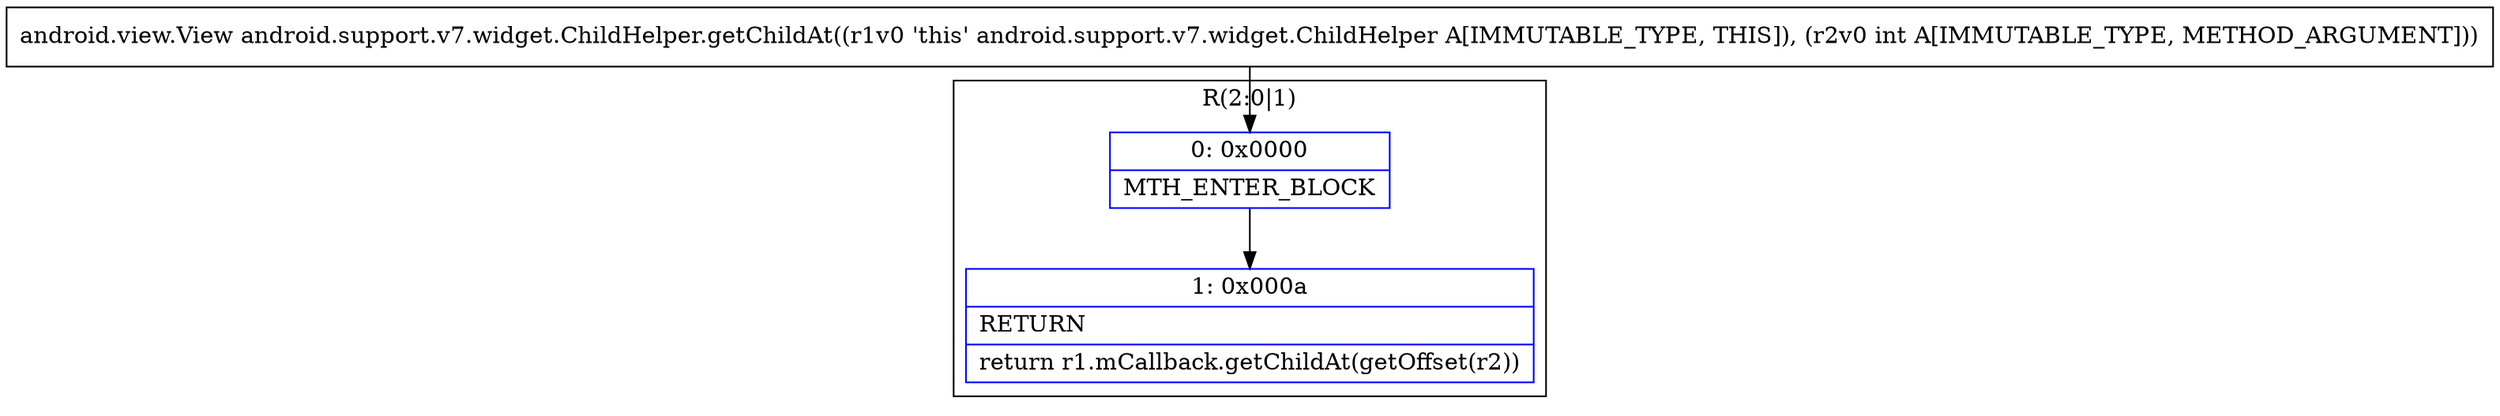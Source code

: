 digraph "CFG forandroid.support.v7.widget.ChildHelper.getChildAt(I)Landroid\/view\/View;" {
subgraph cluster_Region_759548677 {
label = "R(2:0|1)";
node [shape=record,color=blue];
Node_0 [shape=record,label="{0\:\ 0x0000|MTH_ENTER_BLOCK\l}"];
Node_1 [shape=record,label="{1\:\ 0x000a|RETURN\l|return r1.mCallback.getChildAt(getOffset(r2))\l}"];
}
MethodNode[shape=record,label="{android.view.View android.support.v7.widget.ChildHelper.getChildAt((r1v0 'this' android.support.v7.widget.ChildHelper A[IMMUTABLE_TYPE, THIS]), (r2v0 int A[IMMUTABLE_TYPE, METHOD_ARGUMENT])) }"];
MethodNode -> Node_0;
Node_0 -> Node_1;
}

